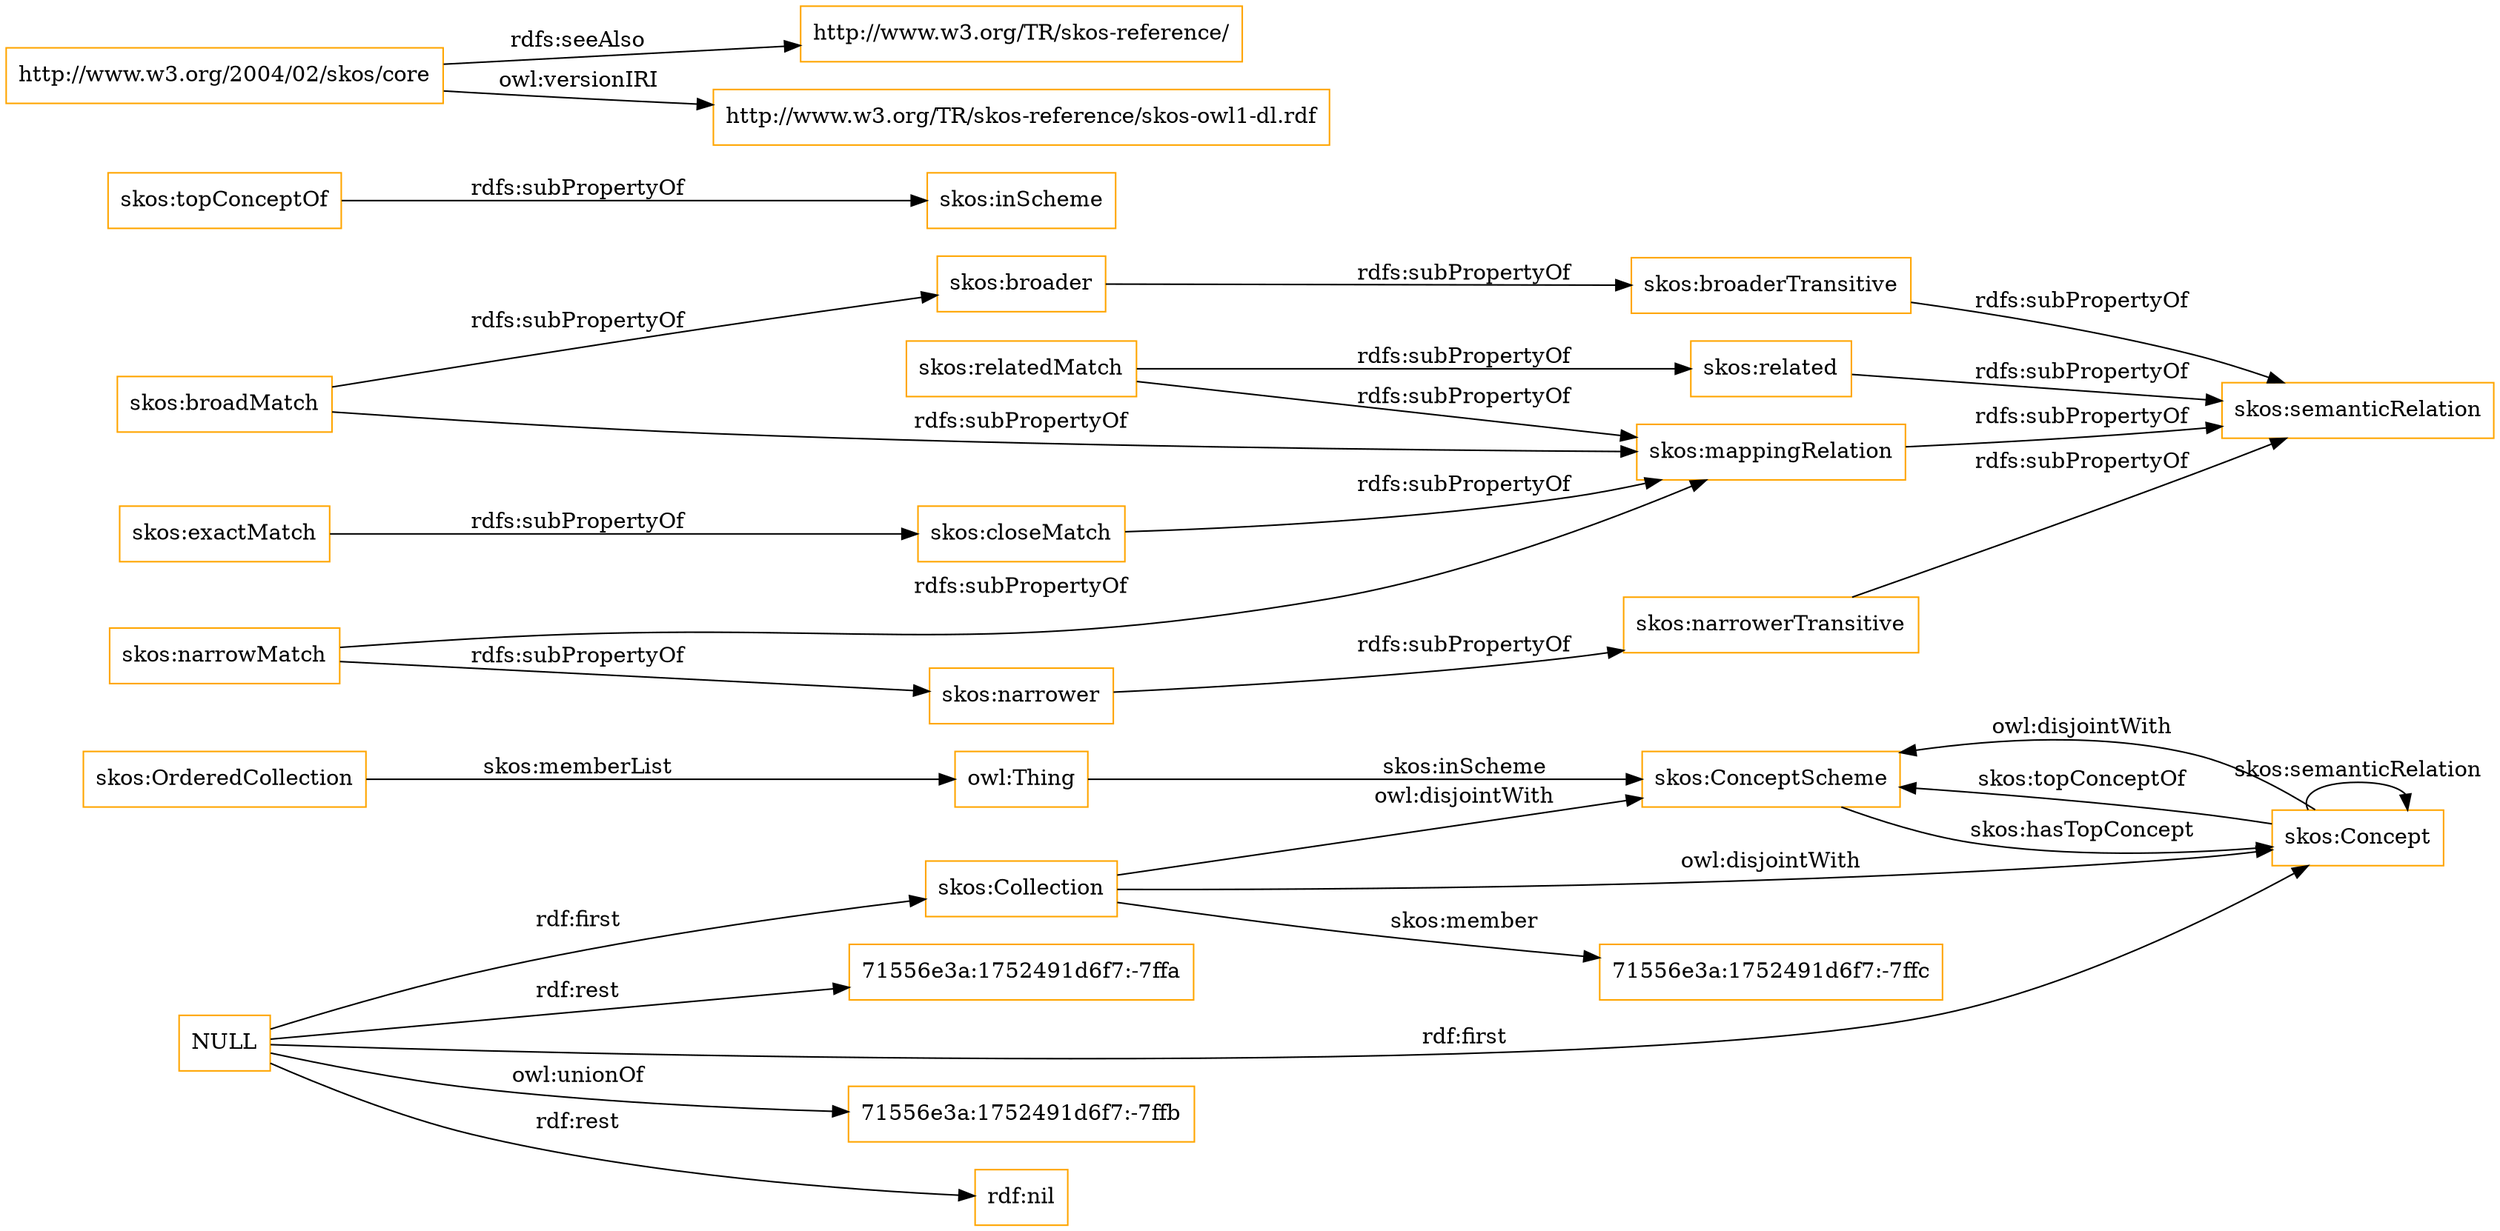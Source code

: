 digraph ar2dtool_diagram { 
rankdir=LR;
size="1501"
node [shape = rectangle, color="orange"]; "skos:OrderedCollection" "skos:ConceptScheme" "skos:Concept" "skos:Collection" "71556e3a:1752491d6f7:-7ffc" ; /*classes style*/
	"skos:narrowerTransitive" -> "skos:semanticRelation" [ label = "rdfs:subPropertyOf" ];
	"NULL" -> "71556e3a:1752491d6f7:-7ffb" [ label = "owl:unionOf" ];
	"NULL" -> "rdf:nil" [ label = "rdf:rest" ];
	"NULL" -> "skos:Concept" [ label = "rdf:first" ];
	"NULL" -> "71556e3a:1752491d6f7:-7ffa" [ label = "rdf:rest" ];
	"NULL" -> "skos:Collection" [ label = "rdf:first" ];
	"skos:closeMatch" -> "skos:mappingRelation" [ label = "rdfs:subPropertyOf" ];
	"skos:Concept" -> "skos:ConceptScheme" [ label = "owl:disjointWith" ];
	"skos:relatedMatch" -> "skos:related" [ label = "rdfs:subPropertyOf" ];
	"skos:relatedMatch" -> "skos:mappingRelation" [ label = "rdfs:subPropertyOf" ];
	"skos:related" -> "skos:semanticRelation" [ label = "rdfs:subPropertyOf" ];
	"skos:topConceptOf" -> "skos:inScheme" [ label = "rdfs:subPropertyOf" ];
	"skos:broadMatch" -> "skos:mappingRelation" [ label = "rdfs:subPropertyOf" ];
	"skos:broadMatch" -> "skos:broader" [ label = "rdfs:subPropertyOf" ];
	"skos:exactMatch" -> "skos:closeMatch" [ label = "rdfs:subPropertyOf" ];
	"skos:broaderTransitive" -> "skos:semanticRelation" [ label = "rdfs:subPropertyOf" ];
	"skos:broader" -> "skos:broaderTransitive" [ label = "rdfs:subPropertyOf" ];
	"skos:mappingRelation" -> "skos:semanticRelation" [ label = "rdfs:subPropertyOf" ];
	"http://www.w3.org/2004/02/skos/core" -> "http://www.w3.org/TR/skos-reference/" [ label = "rdfs:seeAlso" ];
	"http://www.w3.org/2004/02/skos/core" -> "http://www.w3.org/TR/skos-reference/skos-owl1-dl.rdf" [ label = "owl:versionIRI" ];
	"skos:Collection" -> "skos:ConceptScheme" [ label = "owl:disjointWith" ];
	"skos:Collection" -> "skos:Concept" [ label = "owl:disjointWith" ];
	"skos:narrower" -> "skos:narrowerTransitive" [ label = "rdfs:subPropertyOf" ];
	"skos:narrowMatch" -> "skos:narrower" [ label = "rdfs:subPropertyOf" ];
	"skos:narrowMatch" -> "skos:mappingRelation" [ label = "rdfs:subPropertyOf" ];
	"skos:OrderedCollection" -> "owl:Thing" [ label = "skos:memberList" ];
	"skos:Concept" -> "skos:ConceptScheme" [ label = "skos:topConceptOf" ];
	"skos:Concept" -> "skos:Concept" [ label = "skos:semanticRelation" ];
	"skos:Collection" -> "71556e3a:1752491d6f7:-7ffc" [ label = "skos:member" ];
	"skos:ConceptScheme" -> "skos:Concept" [ label = "skos:hasTopConcept" ];
	"owl:Thing" -> "skos:ConceptScheme" [ label = "skos:inScheme" ];

}
